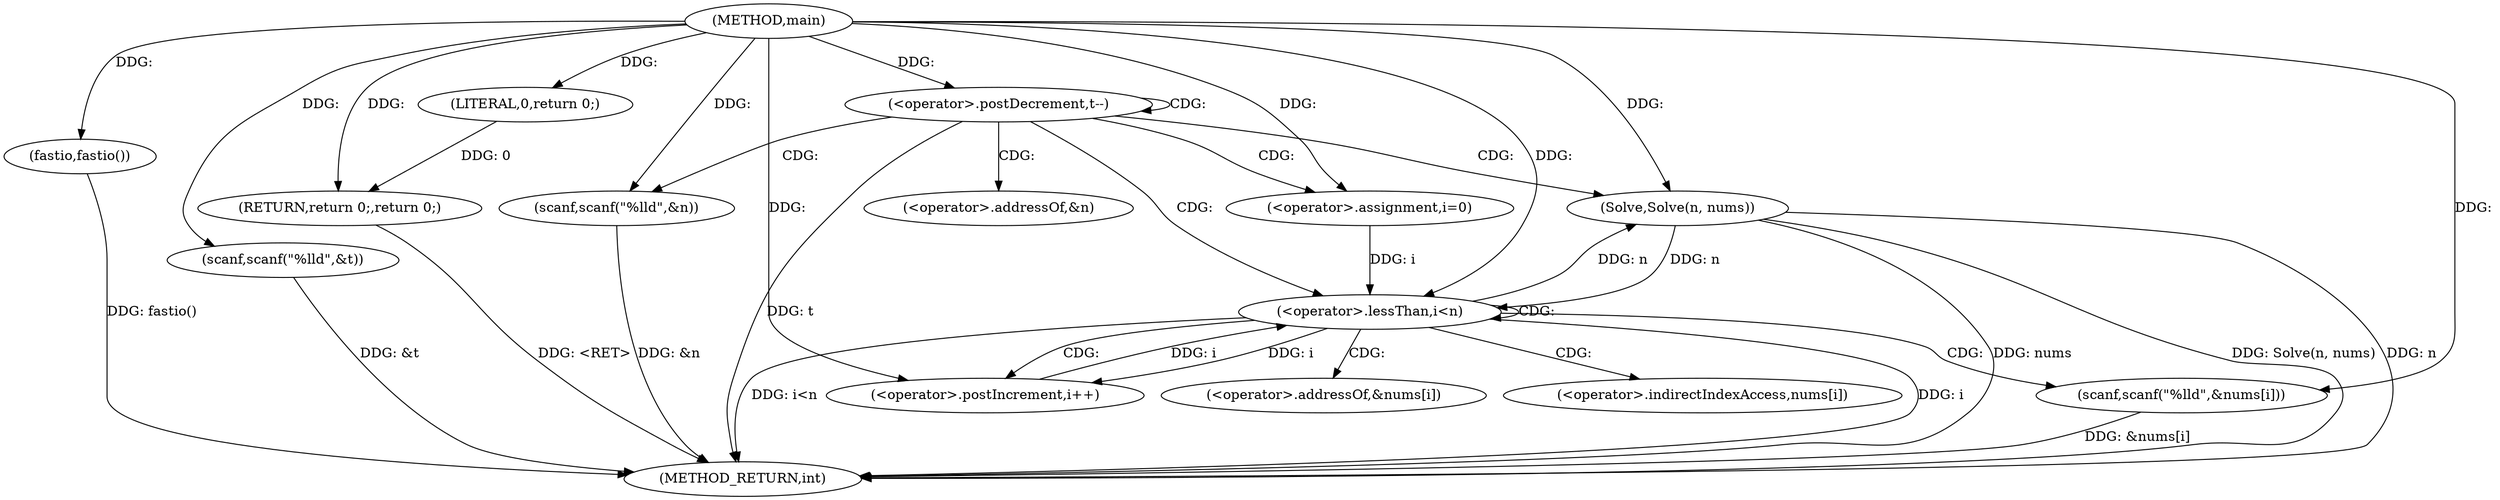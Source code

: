 digraph "main" {  
"1000486" [label = "(METHOD,main)" ]
"1000526" [label = "(METHOD_RETURN,int)" ]
"1000488" [label = "(fastio,fastio())" ]
"1000490" [label = "(scanf,scanf(\"%lld\",&t))" ]
"1000524" [label = "(RETURN,return 0;,return 0;)" ]
"1000495" [label = "(<operator>.postDecrement,t--)" ]
"1000525" [label = "(LITERAL,0,return 0;)" ]
"1000499" [label = "(scanf,scanf(\"%lld\",&n))" ]
"1000521" [label = "(Solve,Solve(n, nums))" ]
"1000506" [label = "(<operator>.assignment,i=0)" ]
"1000509" [label = "(<operator>.lessThan,i<n)" ]
"1000512" [label = "(<operator>.postIncrement,i++)" ]
"1000515" [label = "(scanf,scanf(\"%lld\",&nums[i]))" ]
"1000501" [label = "(<operator>.addressOf,&n)" ]
"1000517" [label = "(<operator>.addressOf,&nums[i])" ]
"1000518" [label = "(<operator>.indirectIndexAccess,nums[i])" ]
  "1000488" -> "1000526"  [ label = "DDG: fastio()"] 
  "1000490" -> "1000526"  [ label = "DDG: &t"] 
  "1000495" -> "1000526"  [ label = "DDG: t"] 
  "1000499" -> "1000526"  [ label = "DDG: &n"] 
  "1000509" -> "1000526"  [ label = "DDG: i"] 
  "1000509" -> "1000526"  [ label = "DDG: i<n"] 
  "1000521" -> "1000526"  [ label = "DDG: n"] 
  "1000521" -> "1000526"  [ label = "DDG: nums"] 
  "1000521" -> "1000526"  [ label = "DDG: Solve(n, nums)"] 
  "1000515" -> "1000526"  [ label = "DDG: &nums[i]"] 
  "1000524" -> "1000526"  [ label = "DDG: <RET>"] 
  "1000486" -> "1000488"  [ label = "DDG: "] 
  "1000486" -> "1000490"  [ label = "DDG: "] 
  "1000525" -> "1000524"  [ label = "DDG: 0"] 
  "1000486" -> "1000524"  [ label = "DDG: "] 
  "1000486" -> "1000525"  [ label = "DDG: "] 
  "1000486" -> "1000495"  [ label = "DDG: "] 
  "1000486" -> "1000499"  [ label = "DDG: "] 
  "1000486" -> "1000506"  [ label = "DDG: "] 
  "1000509" -> "1000521"  [ label = "DDG: n"] 
  "1000486" -> "1000521"  [ label = "DDG: "] 
  "1000506" -> "1000509"  [ label = "DDG: i"] 
  "1000512" -> "1000509"  [ label = "DDG: i"] 
  "1000486" -> "1000509"  [ label = "DDG: "] 
  "1000521" -> "1000509"  [ label = "DDG: n"] 
  "1000509" -> "1000512"  [ label = "DDG: i"] 
  "1000486" -> "1000512"  [ label = "DDG: "] 
  "1000486" -> "1000515"  [ label = "DDG: "] 
  "1000495" -> "1000495"  [ label = "CDG: "] 
  "1000495" -> "1000499"  [ label = "CDG: "] 
  "1000495" -> "1000506"  [ label = "CDG: "] 
  "1000495" -> "1000521"  [ label = "CDG: "] 
  "1000495" -> "1000501"  [ label = "CDG: "] 
  "1000495" -> "1000509"  [ label = "CDG: "] 
  "1000509" -> "1000518"  [ label = "CDG: "] 
  "1000509" -> "1000512"  [ label = "CDG: "] 
  "1000509" -> "1000517"  [ label = "CDG: "] 
  "1000509" -> "1000515"  [ label = "CDG: "] 
  "1000509" -> "1000509"  [ label = "CDG: "] 
}
